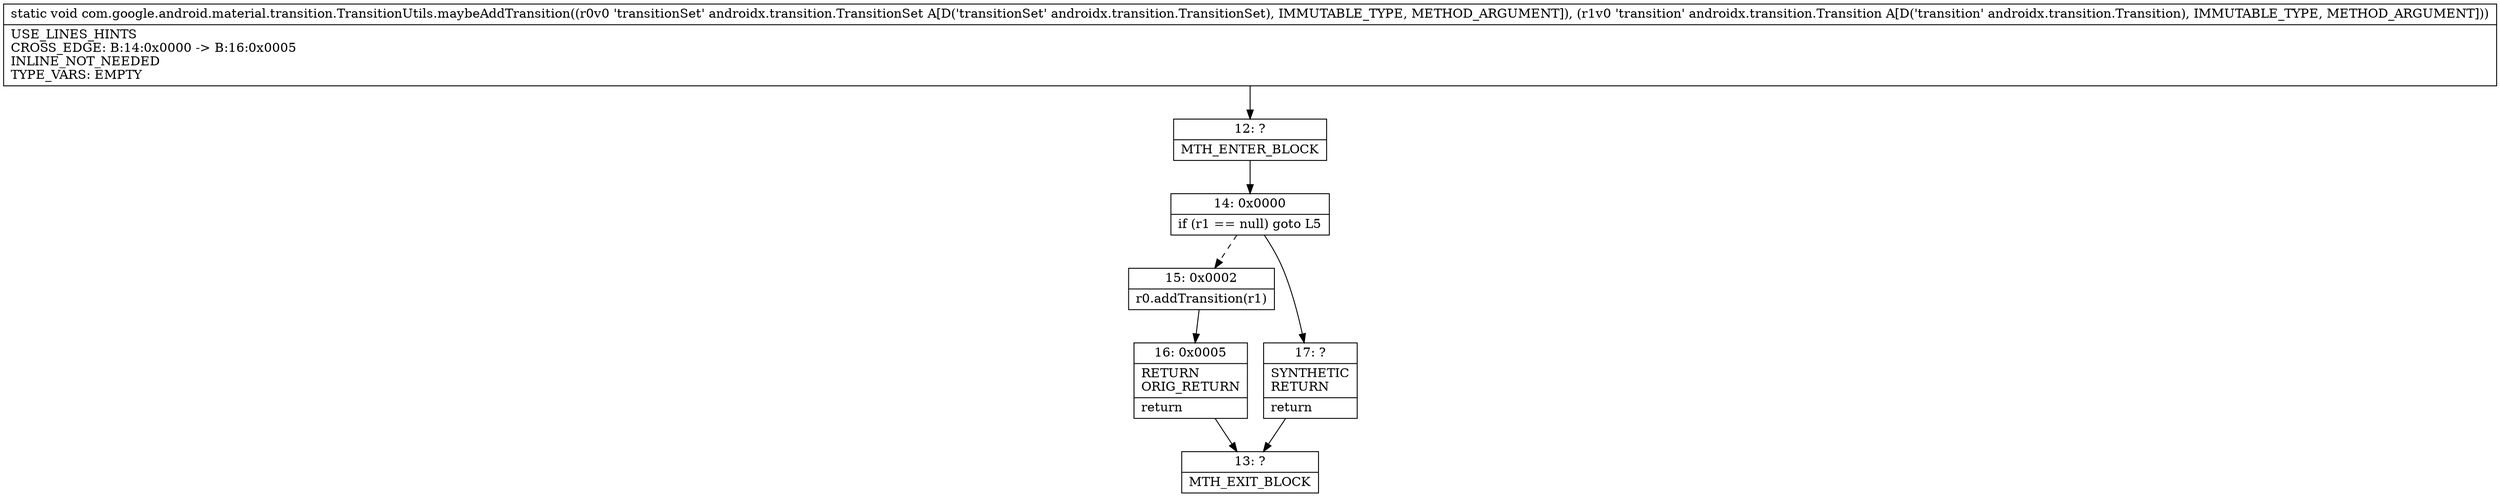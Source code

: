 digraph "CFG forcom.google.android.material.transition.TransitionUtils.maybeAddTransition(Landroidx\/transition\/TransitionSet;Landroidx\/transition\/Transition;)V" {
Node_12 [shape=record,label="{12\:\ ?|MTH_ENTER_BLOCK\l}"];
Node_14 [shape=record,label="{14\:\ 0x0000|if (r1 == null) goto L5\l}"];
Node_15 [shape=record,label="{15\:\ 0x0002|r0.addTransition(r1)\l}"];
Node_16 [shape=record,label="{16\:\ 0x0005|RETURN\lORIG_RETURN\l|return\l}"];
Node_13 [shape=record,label="{13\:\ ?|MTH_EXIT_BLOCK\l}"];
Node_17 [shape=record,label="{17\:\ ?|SYNTHETIC\lRETURN\l|return\l}"];
MethodNode[shape=record,label="{static void com.google.android.material.transition.TransitionUtils.maybeAddTransition((r0v0 'transitionSet' androidx.transition.TransitionSet A[D('transitionSet' androidx.transition.TransitionSet), IMMUTABLE_TYPE, METHOD_ARGUMENT]), (r1v0 'transition' androidx.transition.Transition A[D('transition' androidx.transition.Transition), IMMUTABLE_TYPE, METHOD_ARGUMENT]))  | USE_LINES_HINTS\lCROSS_EDGE: B:14:0x0000 \-\> B:16:0x0005\lINLINE_NOT_NEEDED\lTYPE_VARS: EMPTY\l}"];
MethodNode -> Node_12;Node_12 -> Node_14;
Node_14 -> Node_15[style=dashed];
Node_14 -> Node_17;
Node_15 -> Node_16;
Node_16 -> Node_13;
Node_17 -> Node_13;
}

